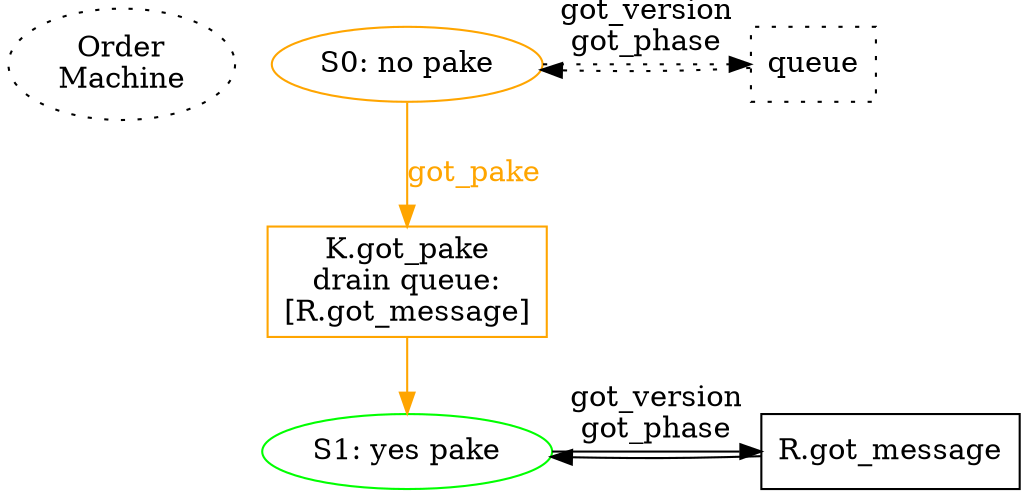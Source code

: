 digraph {
        start [label="Order\nMachine" style="dotted"]
        /* our goal: deliver PAKE before anything else */

        {rank=same; S0 P0_other}
        {rank=same; S1 P1_other}

        S0 [label="S0: no pake" color="orange"]
        S1 [label="S1: yes pake" color="green"]
        S0 -> P0_pake [label="got_pake"
                       color="orange" fontcolor="orange"]
        P0_pake [shape="box" color="orange"
                 label="K.got_pake\ndrain queue:\n[R.got_message]"
                 ]
        P0_pake -> S1 [color="orange"]
        S0 -> P0_other [label="got_version\ngot_phase" style="dotted"]
        P0_other [shape="box" label="queue" style="dotted"]
        P0_other -> S0 [style="dotted"]

        S1 -> P1_other [label="got_version\ngot_phase"]
        P1_other [shape="box" label="R.got_message"]
        P1_other -> S1

        
        /* the Mailbox will deliver each message exactly once, but doesn't
        guarantee ordering: if Alice starts the process, then disconnects,
        then Bob starts (reading PAKE, sending both his PAKE and his VERSION
        phase), then Alice will see both PAKE and VERSION on her next
        connect, and might get the VERSION first.

        The Wormhole will queue inbound messages that it isn't ready for. The
        wormhole shim that lets applications do w.get(phase=) must do
        something similar, queueing inbound messages until it sees one for
        the phase it currently cares about.*/
}
